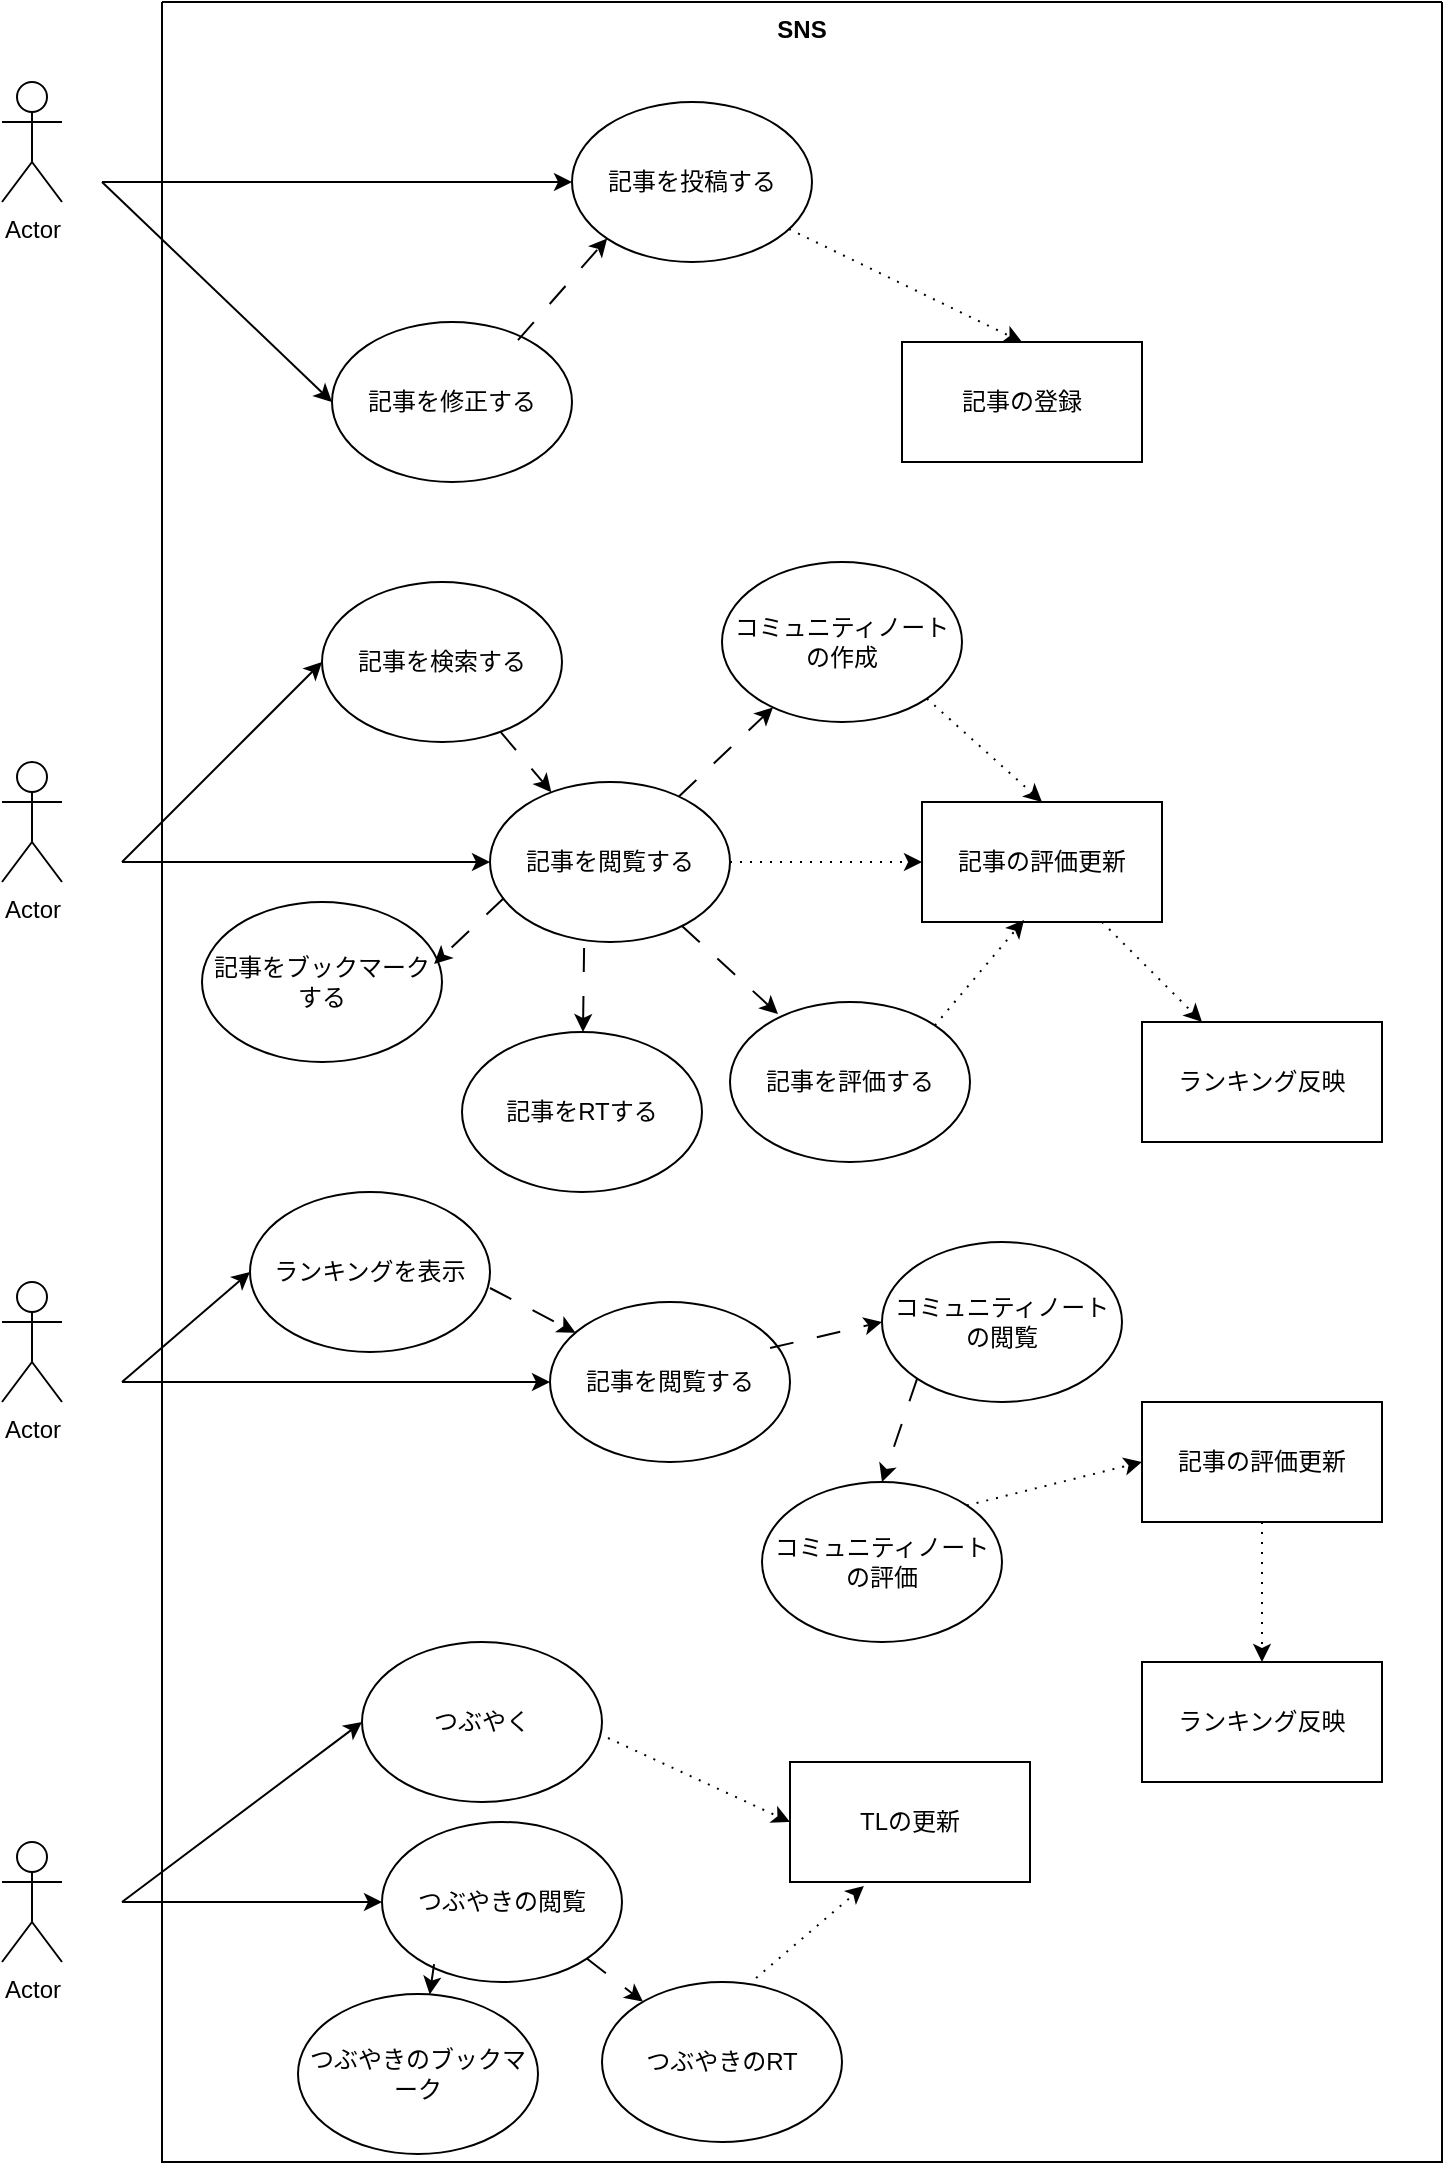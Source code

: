 <mxfile version="24.9.0">
  <diagram id="C5RBs43oDa-KdzZeNtuy" name="Page-1">
    <mxGraphModel dx="2074" dy="772" grid="1" gridSize="10" guides="1" tooltips="1" connect="1" arrows="1" fold="1" page="1" pageScale="1" pageWidth="827" pageHeight="1169" math="0" shadow="0">
      <root>
        <mxCell id="WIyWlLk6GJQsqaUBKTNV-0" />
        <mxCell id="WIyWlLk6GJQsqaUBKTNV-1" parent="WIyWlLk6GJQsqaUBKTNV-0" />
        <mxCell id="LGry-snD9Anh-l3uWEsa-1" value="SNS" style="swimlane;startSize=0;verticalAlign=top;" vertex="1" parent="WIyWlLk6GJQsqaUBKTNV-1">
          <mxGeometry x="160" y="70" width="640" height="1080" as="geometry" />
        </mxCell>
        <mxCell id="LGry-snD9Anh-l3uWEsa-0" value="Actor" style="shape=umlActor;verticalLabelPosition=bottom;verticalAlign=top;html=1;outlineConnect=0;" vertex="1" parent="LGry-snD9Anh-l3uWEsa-1">
          <mxGeometry x="-80" y="40" width="30" height="60" as="geometry" />
        </mxCell>
        <mxCell id="LGry-snD9Anh-l3uWEsa-3" value="記事を投稿する" style="ellipse;whiteSpace=wrap;html=1;" vertex="1" parent="LGry-snD9Anh-l3uWEsa-1">
          <mxGeometry x="205" y="50" width="120" height="80" as="geometry" />
        </mxCell>
        <mxCell id="LGry-snD9Anh-l3uWEsa-5" value="記事を修正する" style="ellipse;whiteSpace=wrap;html=1;" vertex="1" parent="LGry-snD9Anh-l3uWEsa-1">
          <mxGeometry x="85" y="160" width="120" height="80" as="geometry" />
        </mxCell>
        <mxCell id="LGry-snD9Anh-l3uWEsa-7" value="" style="endArrow=classic;html=1;rounded=0;entryX=0;entryY=1;entryDx=0;entryDy=0;exitX=0.775;exitY=0.113;exitDx=0;exitDy=0;exitPerimeter=0;dashed=1;dashPattern=12 12;" edge="1" parent="LGry-snD9Anh-l3uWEsa-1" source="LGry-snD9Anh-l3uWEsa-5" target="LGry-snD9Anh-l3uWEsa-3">
          <mxGeometry width="50" height="50" relative="1" as="geometry">
            <mxPoint x="-50" y="100" as="sourcePoint" />
            <mxPoint x="114" y="230" as="targetPoint" />
          </mxGeometry>
        </mxCell>
        <mxCell id="LGry-snD9Anh-l3uWEsa-8" value="記事の登録" style="rounded=0;whiteSpace=wrap;html=1;" vertex="1" parent="LGry-snD9Anh-l3uWEsa-1">
          <mxGeometry x="370" y="170" width="120" height="60" as="geometry" />
        </mxCell>
        <mxCell id="LGry-snD9Anh-l3uWEsa-9" value="" style="endArrow=classic;html=1;rounded=0;entryX=0.5;entryY=0;entryDx=0;entryDy=0;dashed=1;dashPattern=1 4;" edge="1" parent="LGry-snD9Anh-l3uWEsa-1" source="LGry-snD9Anh-l3uWEsa-3" target="LGry-snD9Anh-l3uWEsa-8">
          <mxGeometry width="50" height="50" relative="1" as="geometry">
            <mxPoint x="190" y="290" as="sourcePoint" />
            <mxPoint x="240" y="240" as="targetPoint" />
          </mxGeometry>
        </mxCell>
        <mxCell id="LGry-snD9Anh-l3uWEsa-4" value="" style="endArrow=classic;html=1;rounded=0;entryX=0;entryY=0.5;entryDx=0;entryDy=0;" edge="1" parent="LGry-snD9Anh-l3uWEsa-1" target="LGry-snD9Anh-l3uWEsa-3">
          <mxGeometry width="50" height="50" relative="1" as="geometry">
            <mxPoint x="-30" y="90" as="sourcePoint" />
            <mxPoint x="270" y="140" as="targetPoint" />
          </mxGeometry>
        </mxCell>
        <mxCell id="LGry-snD9Anh-l3uWEsa-6" value="" style="endArrow=classic;html=1;rounded=0;entryX=0;entryY=0.5;entryDx=0;entryDy=0;" edge="1" parent="LGry-snD9Anh-l3uWEsa-1" target="LGry-snD9Anh-l3uWEsa-5">
          <mxGeometry width="50" height="50" relative="1" as="geometry">
            <mxPoint x="-30" y="90" as="sourcePoint" />
            <mxPoint x="245" y="100" as="targetPoint" />
          </mxGeometry>
        </mxCell>
        <mxCell id="LGry-snD9Anh-l3uWEsa-11" value="記事を閲覧する" style="ellipse;whiteSpace=wrap;html=1;" vertex="1" parent="LGry-snD9Anh-l3uWEsa-1">
          <mxGeometry x="164" y="390" width="120" height="80" as="geometry" />
        </mxCell>
        <mxCell id="LGry-snD9Anh-l3uWEsa-12" value="" style="endArrow=classic;html=1;rounded=0;entryX=0;entryY=0.5;entryDx=0;entryDy=0;" edge="1" parent="LGry-snD9Anh-l3uWEsa-1" target="LGry-snD9Anh-l3uWEsa-11">
          <mxGeometry width="50" height="50" relative="1" as="geometry">
            <mxPoint x="-20" y="430" as="sourcePoint" />
            <mxPoint x="205" y="429.5" as="targetPoint" />
          </mxGeometry>
        </mxCell>
        <mxCell id="LGry-snD9Anh-l3uWEsa-13" value="記事を検索する" style="ellipse;whiteSpace=wrap;html=1;" vertex="1" parent="LGry-snD9Anh-l3uWEsa-1">
          <mxGeometry x="80" y="290" width="120" height="80" as="geometry" />
        </mxCell>
        <mxCell id="LGry-snD9Anh-l3uWEsa-15" value="" style="endArrow=classic;html=1;rounded=0;dashed=1;dashPattern=12 12;" edge="1" parent="LGry-snD9Anh-l3uWEsa-1" source="LGry-snD9Anh-l3uWEsa-13" target="LGry-snD9Anh-l3uWEsa-11">
          <mxGeometry width="50" height="50" relative="1" as="geometry">
            <mxPoint x="188" y="269" as="sourcePoint" />
            <mxPoint x="233" y="218" as="targetPoint" />
          </mxGeometry>
        </mxCell>
        <mxCell id="LGry-snD9Anh-l3uWEsa-14" value="" style="endArrow=classic;html=1;rounded=0;entryX=0;entryY=0.5;entryDx=0;entryDy=0;" edge="1" parent="LGry-snD9Anh-l3uWEsa-1" target="LGry-snD9Anh-l3uWEsa-13">
          <mxGeometry width="50" height="50" relative="1" as="geometry">
            <mxPoint x="-20" y="430" as="sourcePoint" />
            <mxPoint x="95" y="300" as="targetPoint" />
          </mxGeometry>
        </mxCell>
        <mxCell id="LGry-snD9Anh-l3uWEsa-16" value="記事を評価する" style="ellipse;whiteSpace=wrap;html=1;" vertex="1" parent="LGry-snD9Anh-l3uWEsa-1">
          <mxGeometry x="284" y="500" width="120" height="80" as="geometry" />
        </mxCell>
        <mxCell id="LGry-snD9Anh-l3uWEsa-17" value="記事の評価更新" style="rounded=0;whiteSpace=wrap;html=1;" vertex="1" parent="LGry-snD9Anh-l3uWEsa-1">
          <mxGeometry x="380" y="400" width="120" height="60" as="geometry" />
        </mxCell>
        <mxCell id="LGry-snD9Anh-l3uWEsa-18" value="" style="endArrow=classic;html=1;rounded=0;entryX=0.2;entryY=0.075;entryDx=0;entryDy=0;exitX=0.8;exitY=0.9;exitDx=0;exitDy=0;dashed=1;dashPattern=12 12;exitPerimeter=0;entryPerimeter=0;" edge="1" parent="LGry-snD9Anh-l3uWEsa-1" source="LGry-snD9Anh-l3uWEsa-11" target="LGry-snD9Anh-l3uWEsa-16">
          <mxGeometry width="50" height="50" relative="1" as="geometry">
            <mxPoint x="-50" y="439.5" as="sourcePoint" />
            <mxPoint x="215" y="440" as="targetPoint" />
          </mxGeometry>
        </mxCell>
        <mxCell id="LGry-snD9Anh-l3uWEsa-19" value="コミュニティノートの作成" style="ellipse;whiteSpace=wrap;html=1;" vertex="1" parent="LGry-snD9Anh-l3uWEsa-1">
          <mxGeometry x="280" y="280" width="120" height="80" as="geometry" />
        </mxCell>
        <mxCell id="LGry-snD9Anh-l3uWEsa-20" value="" style="endArrow=classic;html=1;rounded=0;dashed=1;dashPattern=12 12;" edge="1" parent="LGry-snD9Anh-l3uWEsa-1" source="LGry-snD9Anh-l3uWEsa-11" target="LGry-snD9Anh-l3uWEsa-19">
          <mxGeometry width="50" height="50" relative="1" as="geometry">
            <mxPoint x="233" y="468" as="sourcePoint" />
            <mxPoint x="197" y="497" as="targetPoint" />
          </mxGeometry>
        </mxCell>
        <mxCell id="LGry-snD9Anh-l3uWEsa-21" value="" style="endArrow=classic;html=1;rounded=0;entryX=0.5;entryY=0;entryDx=0;entryDy=0;dashed=1;dashPattern=1 4;exitX=1;exitY=1;exitDx=0;exitDy=0;" edge="1" parent="LGry-snD9Anh-l3uWEsa-1" source="LGry-snD9Anh-l3uWEsa-19" target="LGry-snD9Anh-l3uWEsa-17">
          <mxGeometry width="50" height="50" relative="1" as="geometry">
            <mxPoint x="324" y="124" as="sourcePoint" />
            <mxPoint x="440" y="180" as="targetPoint" />
          </mxGeometry>
        </mxCell>
        <mxCell id="LGry-snD9Anh-l3uWEsa-22" value="" style="endArrow=classic;html=1;rounded=0;entryX=0;entryY=0.5;entryDx=0;entryDy=0;dashed=1;dashPattern=1 4;" edge="1" parent="LGry-snD9Anh-l3uWEsa-1" source="LGry-snD9Anh-l3uWEsa-11" target="LGry-snD9Anh-l3uWEsa-17">
          <mxGeometry width="50" height="50" relative="1" as="geometry">
            <mxPoint x="392" y="358" as="sourcePoint" />
            <mxPoint x="450" y="410" as="targetPoint" />
          </mxGeometry>
        </mxCell>
        <mxCell id="LGry-snD9Anh-l3uWEsa-23" value="" style="endArrow=classic;html=1;rounded=0;entryX=0.425;entryY=0.983;entryDx=0;entryDy=0;dashed=1;dashPattern=1 4;exitX=1;exitY=0;exitDx=0;exitDy=0;entryPerimeter=0;" edge="1" parent="LGry-snD9Anh-l3uWEsa-1" source="LGry-snD9Anh-l3uWEsa-16" target="LGry-snD9Anh-l3uWEsa-17">
          <mxGeometry width="50" height="50" relative="1" as="geometry">
            <mxPoint x="294" y="440" as="sourcePoint" />
            <mxPoint x="390" y="440" as="targetPoint" />
          </mxGeometry>
        </mxCell>
        <mxCell id="LGry-snD9Anh-l3uWEsa-24" value="ランキング反映" style="rounded=0;whiteSpace=wrap;html=1;" vertex="1" parent="LGry-snD9Anh-l3uWEsa-1">
          <mxGeometry x="490" y="510" width="120" height="60" as="geometry" />
        </mxCell>
        <mxCell id="LGry-snD9Anh-l3uWEsa-25" value="" style="endArrow=classic;html=1;rounded=0;dashed=1;dashPattern=1 4;exitX=0.75;exitY=1;exitDx=0;exitDy=0;" edge="1" parent="LGry-snD9Anh-l3uWEsa-1" source="LGry-snD9Anh-l3uWEsa-17" target="LGry-snD9Anh-l3uWEsa-24">
          <mxGeometry width="50" height="50" relative="1" as="geometry">
            <mxPoint x="392" y="358" as="sourcePoint" />
            <mxPoint x="450" y="410" as="targetPoint" />
          </mxGeometry>
        </mxCell>
        <mxCell id="LGry-snD9Anh-l3uWEsa-26" value="記事をRTする" style="ellipse;whiteSpace=wrap;html=1;" vertex="1" parent="LGry-snD9Anh-l3uWEsa-1">
          <mxGeometry x="150" y="515" width="120" height="80" as="geometry" />
        </mxCell>
        <mxCell id="LGry-snD9Anh-l3uWEsa-28" value="" style="endArrow=classic;html=1;rounded=0;exitX=0.392;exitY=1.038;exitDx=0;exitDy=0;dashed=1;dashPattern=12 12;exitPerimeter=0;" edge="1" parent="LGry-snD9Anh-l3uWEsa-1" source="LGry-snD9Anh-l3uWEsa-11" target="LGry-snD9Anh-l3uWEsa-26">
          <mxGeometry width="50" height="50" relative="1" as="geometry">
            <mxPoint x="270" y="472" as="sourcePoint" />
            <mxPoint x="294" y="516" as="targetPoint" />
          </mxGeometry>
        </mxCell>
        <mxCell id="LGry-snD9Anh-l3uWEsa-30" value="記事をブックマークする" style="ellipse;whiteSpace=wrap;html=1;" vertex="1" parent="LGry-snD9Anh-l3uWEsa-1">
          <mxGeometry x="20" y="450" width="120" height="80" as="geometry" />
        </mxCell>
        <mxCell id="LGry-snD9Anh-l3uWEsa-32" value="" style="endArrow=classic;html=1;rounded=0;exitX=0.058;exitY=0.725;exitDx=0;exitDy=0;dashed=1;dashPattern=12 12;exitPerimeter=0;entryX=0.967;entryY=0.388;entryDx=0;entryDy=0;entryPerimeter=0;" edge="1" parent="LGry-snD9Anh-l3uWEsa-1" source="LGry-snD9Anh-l3uWEsa-11" target="LGry-snD9Anh-l3uWEsa-30">
          <mxGeometry width="50" height="50" relative="1" as="geometry">
            <mxPoint x="192" y="468" as="sourcePoint" />
            <mxPoint x="196" y="520" as="targetPoint" />
          </mxGeometry>
        </mxCell>
        <mxCell id="LGry-snD9Anh-l3uWEsa-10" value="Actor" style="shape=umlActor;verticalLabelPosition=bottom;verticalAlign=top;html=1;outlineConnect=0;" vertex="1" parent="LGry-snD9Anh-l3uWEsa-1">
          <mxGeometry x="-80" y="380" width="30" height="60" as="geometry" />
        </mxCell>
        <mxCell id="LGry-snD9Anh-l3uWEsa-35" value="ランキングを表示" style="ellipse;whiteSpace=wrap;html=1;" vertex="1" parent="LGry-snD9Anh-l3uWEsa-1">
          <mxGeometry x="44" y="595" width="120" height="80" as="geometry" />
        </mxCell>
        <mxCell id="LGry-snD9Anh-l3uWEsa-38" value="記事を閲覧する" style="ellipse;whiteSpace=wrap;html=1;" vertex="1" parent="LGry-snD9Anh-l3uWEsa-1">
          <mxGeometry x="194" y="650" width="120" height="80" as="geometry" />
        </mxCell>
        <mxCell id="LGry-snD9Anh-l3uWEsa-40" value="" style="endArrow=classic;html=1;rounded=0;dashed=1;dashPattern=12 12;exitX=1;exitY=0.6;exitDx=0;exitDy=0;exitPerimeter=0;" edge="1" parent="LGry-snD9Anh-l3uWEsa-1" source="LGry-snD9Anh-l3uWEsa-35" target="LGry-snD9Anh-l3uWEsa-38">
          <mxGeometry width="50" height="50" relative="1" as="geometry">
            <mxPoint x="179" y="375" as="sourcePoint" />
            <mxPoint x="205" y="405" as="targetPoint" />
          </mxGeometry>
        </mxCell>
        <mxCell id="LGry-snD9Anh-l3uWEsa-41" value="コミュニティノートの閲覧" style="ellipse;whiteSpace=wrap;html=1;" vertex="1" parent="LGry-snD9Anh-l3uWEsa-1">
          <mxGeometry x="360" y="620" width="120" height="80" as="geometry" />
        </mxCell>
        <mxCell id="LGry-snD9Anh-l3uWEsa-42" value="" style="endArrow=classic;html=1;rounded=0;dashed=1;dashPattern=12 12;entryX=0;entryY=0.5;entryDx=0;entryDy=0;exitX=0.917;exitY=0.288;exitDx=0;exitDy=0;exitPerimeter=0;" edge="1" parent="LGry-snD9Anh-l3uWEsa-1" source="LGry-snD9Anh-l3uWEsa-38" target="LGry-snD9Anh-l3uWEsa-41">
          <mxGeometry width="50" height="50" relative="1" as="geometry">
            <mxPoint x="320" y="690" as="sourcePoint" />
            <mxPoint x="217" y="675" as="targetPoint" />
          </mxGeometry>
        </mxCell>
        <mxCell id="LGry-snD9Anh-l3uWEsa-43" value="コミュニティノートの評価" style="ellipse;whiteSpace=wrap;html=1;" vertex="1" parent="LGry-snD9Anh-l3uWEsa-1">
          <mxGeometry x="300" y="740" width="120" height="80" as="geometry" />
        </mxCell>
        <mxCell id="LGry-snD9Anh-l3uWEsa-45" value="" style="endArrow=classic;html=1;rounded=0;dashed=1;dashPattern=12 12;entryX=0.5;entryY=0;entryDx=0;entryDy=0;exitX=0;exitY=1;exitDx=0;exitDy=0;" edge="1" parent="LGry-snD9Anh-l3uWEsa-1" source="LGry-snD9Anh-l3uWEsa-41" target="LGry-snD9Anh-l3uWEsa-43">
          <mxGeometry width="50" height="50" relative="1" as="geometry">
            <mxPoint x="314" y="683" as="sourcePoint" />
            <mxPoint x="370" y="670" as="targetPoint" />
          </mxGeometry>
        </mxCell>
        <mxCell id="LGry-snD9Anh-l3uWEsa-46" value="記事の評価更新" style="rounded=0;whiteSpace=wrap;html=1;" vertex="1" parent="LGry-snD9Anh-l3uWEsa-1">
          <mxGeometry x="490" y="700" width="120" height="60" as="geometry" />
        </mxCell>
        <mxCell id="LGry-snD9Anh-l3uWEsa-47" value="ランキング反映" style="rounded=0;whiteSpace=wrap;html=1;" vertex="1" parent="LGry-snD9Anh-l3uWEsa-1">
          <mxGeometry x="490" y="830" width="120" height="60" as="geometry" />
        </mxCell>
        <mxCell id="LGry-snD9Anh-l3uWEsa-48" value="" style="endArrow=classic;html=1;rounded=0;dashed=1;dashPattern=1 4;exitX=0.5;exitY=1;exitDx=0;exitDy=0;" edge="1" parent="LGry-snD9Anh-l3uWEsa-1" source="LGry-snD9Anh-l3uWEsa-46" target="LGry-snD9Anh-l3uWEsa-47">
          <mxGeometry width="50" height="50" relative="1" as="geometry">
            <mxPoint x="412" y="728" as="sourcePoint" />
            <mxPoint x="470" y="780" as="targetPoint" />
          </mxGeometry>
        </mxCell>
        <mxCell id="LGry-snD9Anh-l3uWEsa-49" value="" style="endArrow=classic;html=1;rounded=0;entryX=0;entryY=0.5;entryDx=0;entryDy=0;dashed=1;dashPattern=1 4;exitX=1;exitY=0;exitDx=0;exitDy=0;" edge="1" parent="LGry-snD9Anh-l3uWEsa-1" source="LGry-snD9Anh-l3uWEsa-43" target="LGry-snD9Anh-l3uWEsa-46">
          <mxGeometry width="50" height="50" relative="1" as="geometry">
            <mxPoint x="396" y="522" as="sourcePoint" />
            <mxPoint x="441" y="469" as="targetPoint" />
          </mxGeometry>
        </mxCell>
        <mxCell id="LGry-snD9Anh-l3uWEsa-36" value="" style="endArrow=classic;html=1;rounded=0;entryX=0;entryY=0.5;entryDx=0;entryDy=0;" edge="1" parent="LGry-snD9Anh-l3uWEsa-1" target="LGry-snD9Anh-l3uWEsa-35">
          <mxGeometry width="50" height="50" relative="1" as="geometry">
            <mxPoint x="-20" y="690" as="sourcePoint" />
            <mxPoint x="90" y="340" as="targetPoint" />
          </mxGeometry>
        </mxCell>
        <mxCell id="LGry-snD9Anh-l3uWEsa-39" value="" style="endArrow=classic;html=1;rounded=0;entryX=0;entryY=0.5;entryDx=0;entryDy=0;" edge="1" parent="LGry-snD9Anh-l3uWEsa-1" target="LGry-snD9Anh-l3uWEsa-38">
          <mxGeometry width="50" height="50" relative="1" as="geometry">
            <mxPoint x="-20" y="690" as="sourcePoint" />
            <mxPoint x="54" y="645" as="targetPoint" />
          </mxGeometry>
        </mxCell>
        <mxCell id="LGry-snD9Anh-l3uWEsa-52" value="つぶやく" style="ellipse;whiteSpace=wrap;html=1;" vertex="1" parent="LGry-snD9Anh-l3uWEsa-1">
          <mxGeometry x="100" y="820" width="120" height="80" as="geometry" />
        </mxCell>
        <mxCell id="LGry-snD9Anh-l3uWEsa-54" value="つぶやきの閲覧" style="ellipse;whiteSpace=wrap;html=1;" vertex="1" parent="LGry-snD9Anh-l3uWEsa-1">
          <mxGeometry x="110" y="910" width="120" height="80" as="geometry" />
        </mxCell>
        <mxCell id="LGry-snD9Anh-l3uWEsa-56" value="TLの更新" style="rounded=0;whiteSpace=wrap;html=1;" vertex="1" parent="LGry-snD9Anh-l3uWEsa-1">
          <mxGeometry x="314" y="880" width="120" height="60" as="geometry" />
        </mxCell>
        <mxCell id="LGry-snD9Anh-l3uWEsa-57" value="" style="endArrow=classic;html=1;rounded=0;entryX=0;entryY=0.5;entryDx=0;entryDy=0;dashed=1;dashPattern=1 4;exitX=1.025;exitY=0.6;exitDx=0;exitDy=0;exitPerimeter=0;" edge="1" parent="LGry-snD9Anh-l3uWEsa-1" target="LGry-snD9Anh-l3uWEsa-56" source="LGry-snD9Anh-l3uWEsa-52">
          <mxGeometry width="50" height="50" relative="1" as="geometry">
            <mxPoint x="236" y="942" as="sourcePoint" />
            <mxPoint x="275" y="659" as="targetPoint" />
          </mxGeometry>
        </mxCell>
        <mxCell id="LGry-snD9Anh-l3uWEsa-58" value="つぶやきのRT" style="ellipse;whiteSpace=wrap;html=1;" vertex="1" parent="LGry-snD9Anh-l3uWEsa-1">
          <mxGeometry x="220" y="990" width="120" height="80" as="geometry" />
        </mxCell>
        <mxCell id="LGry-snD9Anh-l3uWEsa-60" value="" style="endArrow=classic;html=1;rounded=0;entryX=0.308;entryY=1.033;entryDx=0;entryDy=0;dashed=1;dashPattern=1 4;exitX=0.642;exitY=-0.025;exitDx=0;exitDy=0;exitPerimeter=0;entryPerimeter=0;" edge="1" parent="LGry-snD9Anh-l3uWEsa-1" source="LGry-snD9Anh-l3uWEsa-58" target="LGry-snD9Anh-l3uWEsa-56">
          <mxGeometry width="50" height="50" relative="1" as="geometry">
            <mxPoint x="233" y="878" as="sourcePoint" />
            <mxPoint x="324" y="920" as="targetPoint" />
          </mxGeometry>
        </mxCell>
        <mxCell id="LGry-snD9Anh-l3uWEsa-61" value="" style="endArrow=classic;html=1;rounded=0;dashed=1;dashPattern=12 12;exitX=1;exitY=1;exitDx=0;exitDy=0;" edge="1" parent="LGry-snD9Anh-l3uWEsa-1" source="LGry-snD9Anh-l3uWEsa-54" target="LGry-snD9Anh-l3uWEsa-58">
          <mxGeometry width="50" height="50" relative="1" as="geometry">
            <mxPoint x="388" y="698" as="sourcePoint" />
            <mxPoint x="370" y="750" as="targetPoint" />
          </mxGeometry>
        </mxCell>
        <mxCell id="LGry-snD9Anh-l3uWEsa-62" value="つぶやきのブックマーク" style="ellipse;whiteSpace=wrap;html=1;" vertex="1" parent="LGry-snD9Anh-l3uWEsa-1">
          <mxGeometry x="68" y="996" width="120" height="80" as="geometry" />
        </mxCell>
        <mxCell id="LGry-snD9Anh-l3uWEsa-63" value="" style="endArrow=classic;html=1;rounded=0;dashed=1;dashPattern=12 12;exitX=0.217;exitY=0.888;exitDx=0;exitDy=0;exitPerimeter=0;" edge="1" parent="LGry-snD9Anh-l3uWEsa-1" target="LGry-snD9Anh-l3uWEsa-62" source="LGry-snD9Anh-l3uWEsa-54">
          <mxGeometry width="50" height="50" relative="1" as="geometry">
            <mxPoint x="60" y="984" as="sourcePoint" />
            <mxPoint x="218" y="756" as="targetPoint" />
          </mxGeometry>
        </mxCell>
        <mxCell id="LGry-snD9Anh-l3uWEsa-50" value="Actor" style="shape=umlActor;verticalLabelPosition=bottom;verticalAlign=top;html=1;outlineConnect=0;" vertex="1" parent="WIyWlLk6GJQsqaUBKTNV-1">
          <mxGeometry x="80" y="990" width="30" height="60" as="geometry" />
        </mxCell>
        <mxCell id="LGry-snD9Anh-l3uWEsa-53" value="" style="endArrow=classic;html=1;rounded=0;entryX=0;entryY=0.5;entryDx=0;entryDy=0;" edge="1" parent="WIyWlLk6GJQsqaUBKTNV-1" target="LGry-snD9Anh-l3uWEsa-52">
          <mxGeometry width="50" height="50" relative="1" as="geometry">
            <mxPoint x="140" y="1020" as="sourcePoint" />
            <mxPoint x="204" y="970" as="targetPoint" />
          </mxGeometry>
        </mxCell>
        <mxCell id="LGry-snD9Anh-l3uWEsa-34" value="Actor" style="shape=umlActor;verticalLabelPosition=bottom;verticalAlign=top;html=1;outlineConnect=0;" vertex="1" parent="WIyWlLk6GJQsqaUBKTNV-1">
          <mxGeometry x="80" y="710" width="30" height="60" as="geometry" />
        </mxCell>
        <mxCell id="LGry-snD9Anh-l3uWEsa-55" value="" style="endArrow=classic;html=1;rounded=0;" edge="1" parent="WIyWlLk6GJQsqaUBKTNV-1" target="LGry-snD9Anh-l3uWEsa-54">
          <mxGeometry width="50" height="50" relative="1" as="geometry">
            <mxPoint x="140" y="1020" as="sourcePoint" />
            <mxPoint x="270" y="940" as="targetPoint" />
          </mxGeometry>
        </mxCell>
      </root>
    </mxGraphModel>
  </diagram>
</mxfile>
